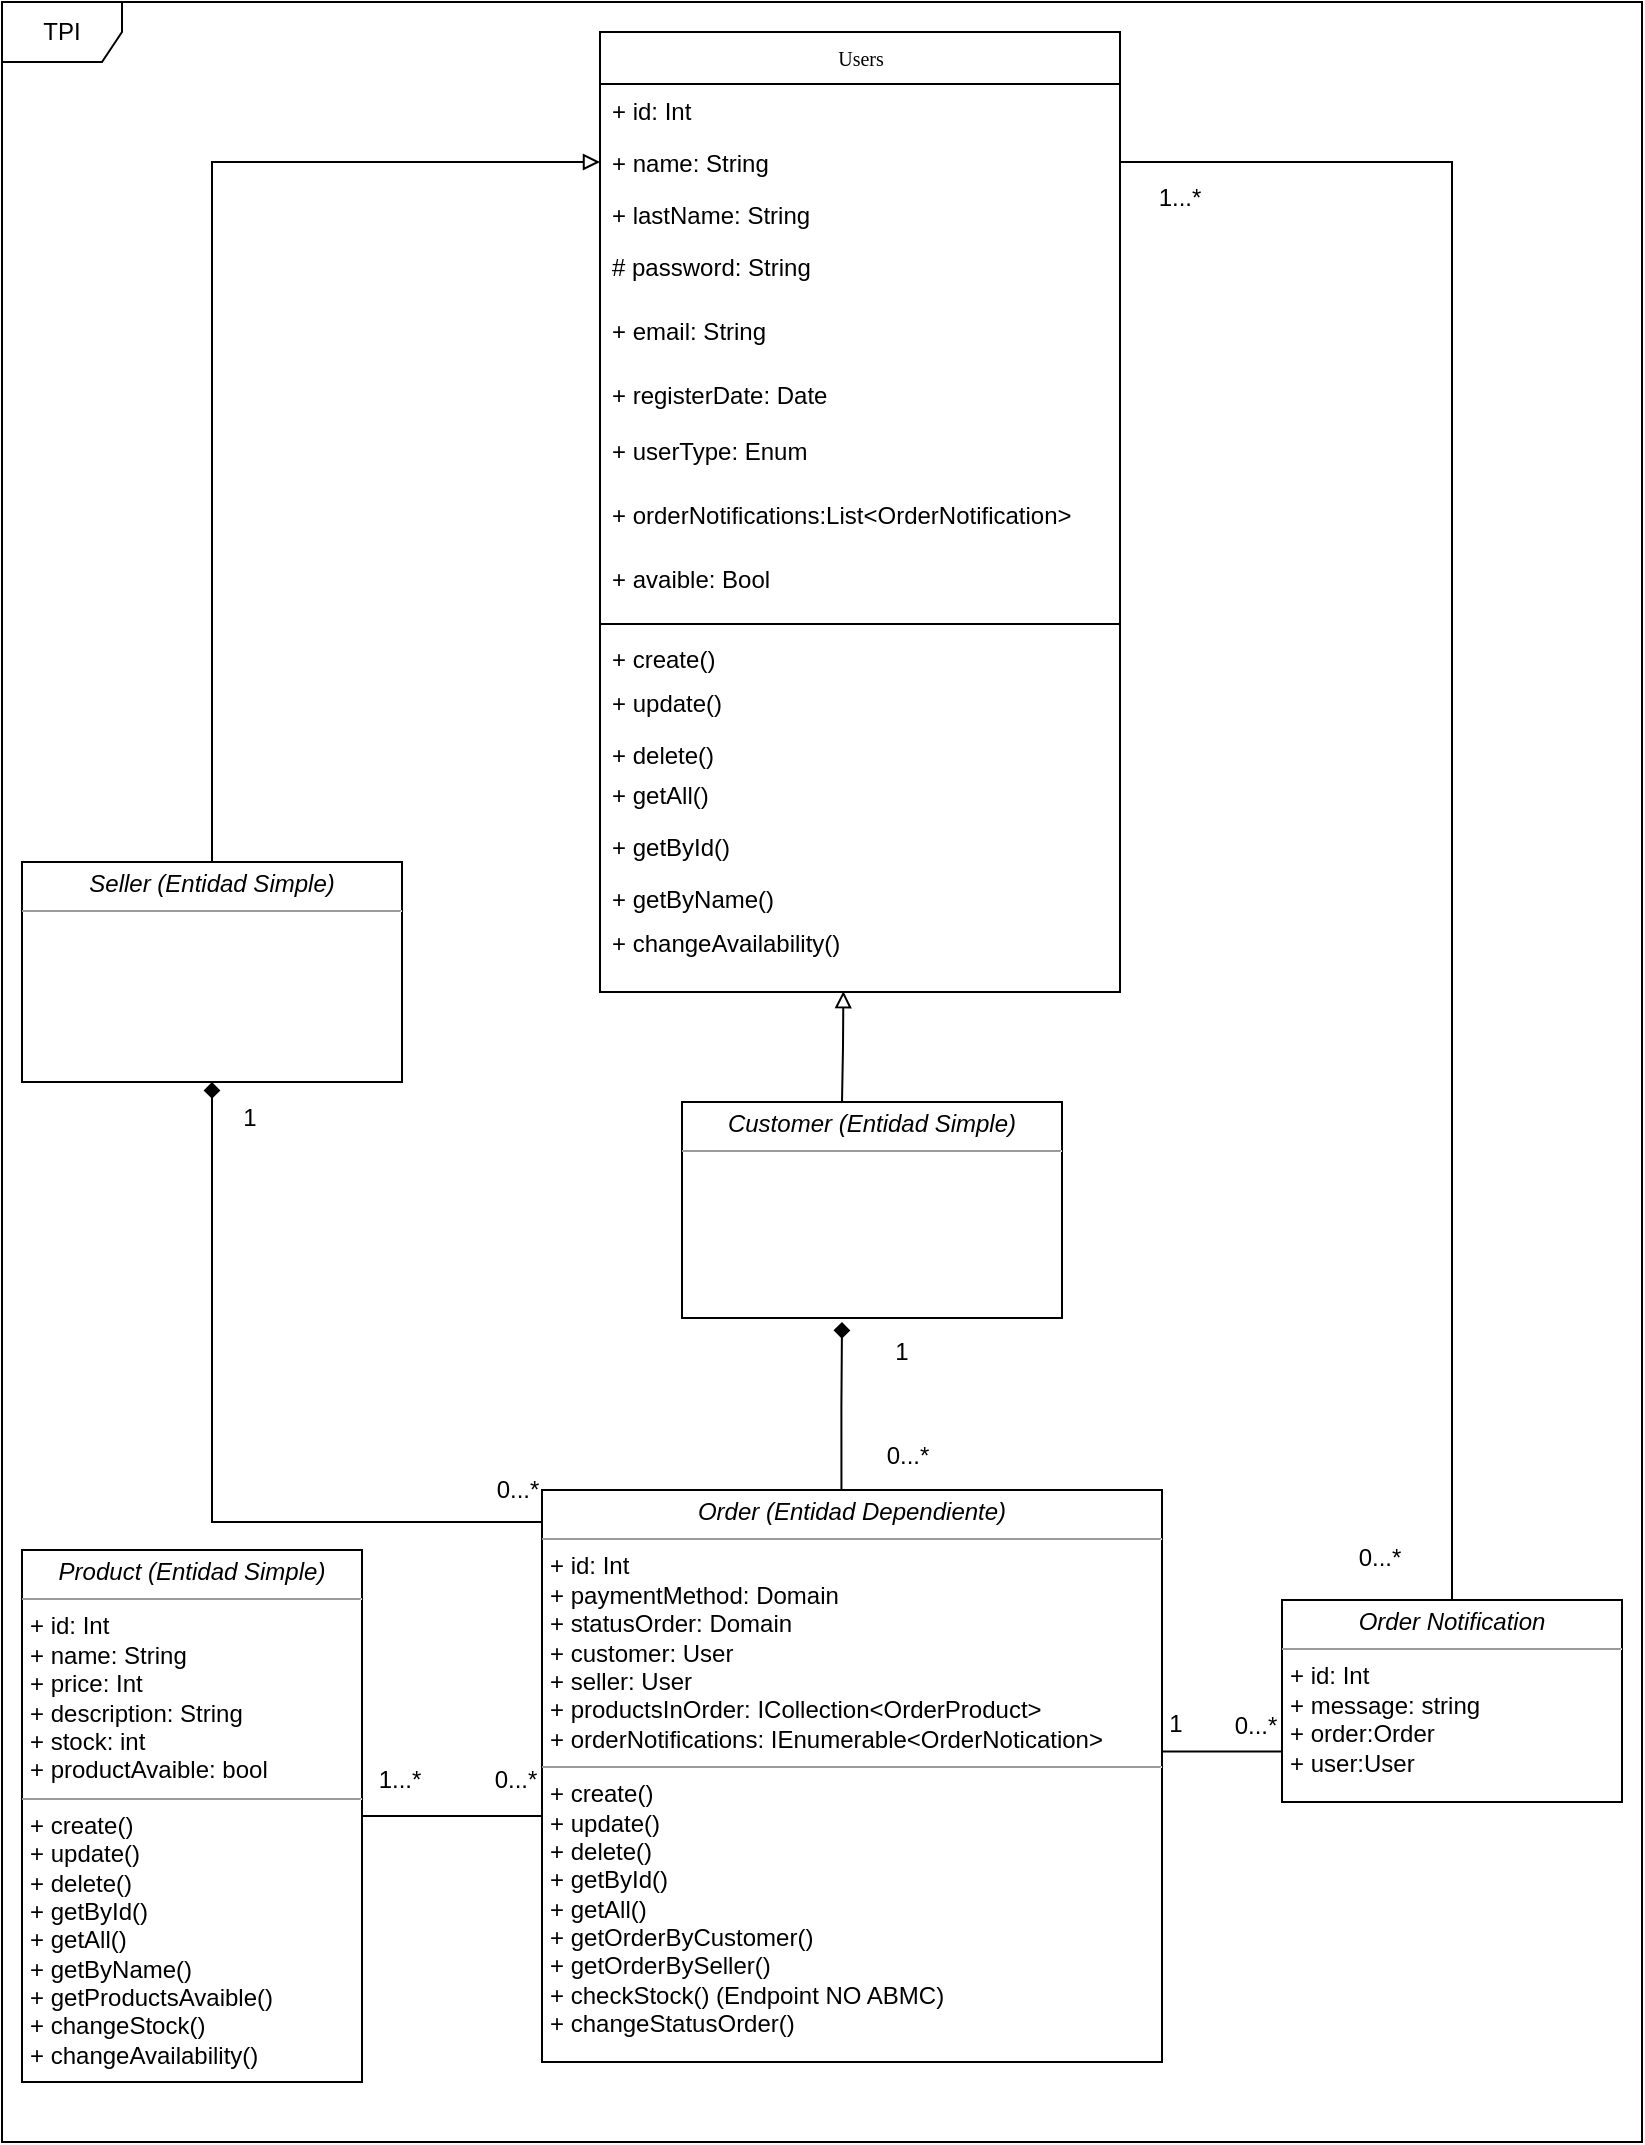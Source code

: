 <mxfile version="24.6.1" type="device">
  <diagram name="Page-1" id="c4acf3e9-155e-7222-9cf6-157b1a14988f">
    <mxGraphModel dx="2391" dy="1206" grid="1" gridSize="10" guides="1" tooltips="1" connect="1" arrows="1" fold="1" page="1" pageScale="1" pageWidth="850" pageHeight="1100" background="none" math="0" shadow="0">
      <root>
        <mxCell id="0" />
        <mxCell id="1" parent="0" />
        <mxCell id="17acba5748e5396b-1" value="TPI" style="shape=umlFrame;whiteSpace=wrap;html=1;rounded=0;shadow=0;comic=0;labelBackgroundColor=none;strokeWidth=1;fontFamily=Helvetica;fontSize=12;align=center;" parent="1" vertex="1">
          <mxGeometry x="20" y="10" width="820" height="1070" as="geometry" />
        </mxCell>
        <mxCell id="XFYohynig7mFa5CT0ISF-44" style="edgeStyle=orthogonalEdgeStyle;rounded=0;orthogonalLoop=1;jettySize=auto;html=1;entryX=1;entryY=0.5;entryDx=0;entryDy=0;endArrow=none;endFill=0;" parent="1" source="5d2195bd80daf111-10" target="XFYohynig7mFa5CT0ISF-5" edge="1">
          <mxGeometry relative="1" as="geometry" />
        </mxCell>
        <mxCell id="jsp0UhydSbKsRXGL9iif-2" value="" style="edgeStyle=orthogonalEdgeStyle;rounded=0;orthogonalLoop=1;jettySize=auto;html=1;exitX=0;exitY=0.75;exitDx=0;exitDy=0;startArrow=none;startFill=0;endArrow=none;endFill=0;entryX=0.996;entryY=0.595;entryDx=0;entryDy=0;entryPerimeter=0;" parent="1" source="5d2195bd80daf111-10" target="XFYohynig7mFa5CT0ISF-29" edge="1">
          <mxGeometry relative="1" as="geometry">
            <mxPoint x="570" y="625" as="targetPoint" />
            <Array as="points">
              <mxPoint x="578" y="885" />
            </Array>
          </mxGeometry>
        </mxCell>
        <mxCell id="5d2195bd80daf111-10" value="&lt;p style=&quot;margin:0px;margin-top:4px;text-align:center;&quot;&gt;&lt;i&gt;Order Notification&lt;/i&gt;&lt;/p&gt;&lt;hr size=&quot;1&quot;&gt;&lt;p style=&quot;margin:0px;margin-left:4px;&quot;&gt;+ id: Int&lt;br&gt;+ message: string&lt;/p&gt;&lt;p style=&quot;margin:0px;margin-left:4px;&quot;&gt;+ order:Order&lt;/p&gt;&lt;p style=&quot;margin:0px;margin-left:4px;&quot;&gt;+ user:User&lt;/p&gt;" style="verticalAlign=top;align=left;overflow=fill;fontSize=12;fontFamily=Helvetica;html=1;rounded=0;shadow=0;comic=0;labelBackgroundColor=none;strokeWidth=1" parent="1" vertex="1">
          <mxGeometry x="660" y="809" width="170" height="101" as="geometry" />
        </mxCell>
        <mxCell id="XFYohynig7mFa5CT0ISF-3" value="Users" style="swimlane;html=1;fontStyle=0;childLayout=stackLayout;horizontal=1;startSize=26;fillColor=none;horizontalStack=0;resizeParent=1;resizeLast=0;collapsible=1;marginBottom=0;swimlaneFillColor=#ffffff;rounded=0;shadow=0;comic=0;labelBackgroundColor=none;strokeWidth=1;fontFamily=Verdana;fontSize=10;align=center;" parent="1" vertex="1">
          <mxGeometry x="319" y="25" width="260" height="480" as="geometry">
            <mxRectangle x="60" y="275" width="90" height="30" as="alternateBounds" />
          </mxGeometry>
        </mxCell>
        <mxCell id="XFYohynig7mFa5CT0ISF-4" value="+ id: Int" style="text;html=1;strokeColor=none;fillColor=none;align=left;verticalAlign=top;spacingLeft=4;spacingRight=4;whiteSpace=wrap;overflow=hidden;rotatable=0;points=[[0,0.5],[1,0.5]];portConstraint=eastwest;" parent="XFYohynig7mFa5CT0ISF-3" vertex="1">
          <mxGeometry y="26" width="260" height="26" as="geometry" />
        </mxCell>
        <mxCell id="XFYohynig7mFa5CT0ISF-5" value="+ name: String" style="text;html=1;strokeColor=none;fillColor=none;align=left;verticalAlign=top;spacingLeft=4;spacingRight=4;whiteSpace=wrap;overflow=hidden;rotatable=0;points=[[0,0.5],[1,0.5]];portConstraint=eastwest;" parent="XFYohynig7mFa5CT0ISF-3" vertex="1">
          <mxGeometry y="52" width="260" height="26" as="geometry" />
        </mxCell>
        <mxCell id="IoTfCXV2XwzDxXj5s8rs-1" value="+ lastName: String" style="text;html=1;strokeColor=none;fillColor=none;align=left;verticalAlign=top;spacingLeft=4;spacingRight=4;whiteSpace=wrap;overflow=hidden;rotatable=0;points=[[0,0.5],[1,0.5]];portConstraint=eastwest;" vertex="1" parent="XFYohynig7mFa5CT0ISF-3">
          <mxGeometry y="78" width="260" height="26" as="geometry" />
        </mxCell>
        <mxCell id="XFYohynig7mFa5CT0ISF-6" value="# password: String&lt;div&gt;&lt;br&gt;&lt;/div&gt;&lt;div&gt;&lt;br&gt;&lt;/div&gt;" style="text;html=1;strokeColor=none;fillColor=none;align=left;verticalAlign=top;spacingLeft=4;spacingRight=4;whiteSpace=wrap;overflow=hidden;rotatable=0;points=[[0,0.5],[1,0.5]];portConstraint=eastwest;" parent="XFYohynig7mFa5CT0ISF-3" vertex="1">
          <mxGeometry y="104" width="260" height="32" as="geometry" />
        </mxCell>
        <mxCell id="XFYohynig7mFa5CT0ISF-7" value="+ email: String&lt;div&gt;&lt;br&gt;&lt;/div&gt;" style="text;html=1;strokeColor=none;fillColor=none;align=left;verticalAlign=top;spacingLeft=4;spacingRight=4;whiteSpace=wrap;overflow=hidden;rotatable=0;points=[[0,0.5],[1,0.5]];portConstraint=eastwest;" parent="XFYohynig7mFa5CT0ISF-3" vertex="1">
          <mxGeometry y="136" width="260" height="32" as="geometry" />
        </mxCell>
        <mxCell id="XFYohynig7mFa5CT0ISF-20" value="+ registerDate: Date" style="text;html=1;strokeColor=none;fillColor=none;align=left;verticalAlign=top;spacingLeft=4;spacingRight=4;whiteSpace=wrap;overflow=hidden;rotatable=0;points=[[0,0.5],[1,0.5]];portConstraint=eastwest;" parent="XFYohynig7mFa5CT0ISF-3" vertex="1">
          <mxGeometry y="168" width="260" height="28" as="geometry" />
        </mxCell>
        <mxCell id="6RFQoEvNo_iqdFWF3ZfG-8" value="&lt;div&gt;+ userType: Enum&lt;br&gt;&lt;/div&gt;" style="text;html=1;strokeColor=none;fillColor=none;align=left;verticalAlign=top;spacingLeft=4;spacingRight=4;whiteSpace=wrap;overflow=hidden;rotatable=0;points=[[0,0.5],[1,0.5]];portConstraint=eastwest;" parent="XFYohynig7mFa5CT0ISF-3" vertex="1">
          <mxGeometry y="196" width="260" height="32" as="geometry" />
        </mxCell>
        <mxCell id="cownwfnLNLmknk8kCKtv-10" value="&lt;div&gt;+ orderNotifications:List&amp;lt;OrderNotification&amp;gt;&lt;br&gt;&lt;/div&gt;" style="text;html=1;strokeColor=none;fillColor=none;align=left;verticalAlign=top;spacingLeft=4;spacingRight=4;whiteSpace=wrap;overflow=hidden;rotatable=0;points=[[0,0.5],[1,0.5]];portConstraint=eastwest;" parent="XFYohynig7mFa5CT0ISF-3" vertex="1">
          <mxGeometry y="228" width="260" height="32" as="geometry" />
        </mxCell>
        <mxCell id="IoTfCXV2XwzDxXj5s8rs-2" value="&lt;div&gt;+ avaible: Bool&lt;br&gt;&lt;/div&gt;&lt;div&gt;&lt;br&gt;&lt;/div&gt;" style="text;html=1;strokeColor=none;fillColor=none;align=left;verticalAlign=top;spacingLeft=4;spacingRight=4;whiteSpace=wrap;overflow=hidden;rotatable=0;points=[[0,0.5],[1,0.5]];portConstraint=eastwest;" vertex="1" parent="XFYohynig7mFa5CT0ISF-3">
          <mxGeometry y="260" width="260" height="32" as="geometry" />
        </mxCell>
        <mxCell id="cownwfnLNLmknk8kCKtv-8" value="" style="line;strokeWidth=1;fillColor=none;align=left;verticalAlign=middle;spacingTop=-1;spacingLeft=3;spacingRight=3;rotatable=0;labelPosition=right;points=[];portConstraint=eastwest;strokeColor=inherit;" parent="XFYohynig7mFa5CT0ISF-3" vertex="1">
          <mxGeometry y="292" width="260" height="8" as="geometry" />
        </mxCell>
        <mxCell id="cownwfnLNLmknk8kCKtv-14" value="&lt;div&gt;+ create()&lt;/div&gt;" style="text;html=1;strokeColor=none;fillColor=none;align=left;verticalAlign=top;spacingLeft=4;spacingRight=4;whiteSpace=wrap;overflow=hidden;rotatable=0;points=[[0,0.5],[1,0.5]];portConstraint=eastwest;" parent="XFYohynig7mFa5CT0ISF-3" vertex="1">
          <mxGeometry y="300" width="260" height="22" as="geometry" />
        </mxCell>
        <mxCell id="cownwfnLNLmknk8kCKtv-12" value="&lt;div&gt;+ update()&lt;/div&gt;" style="text;html=1;strokeColor=none;fillColor=none;align=left;verticalAlign=top;spacingLeft=4;spacingRight=4;whiteSpace=wrap;overflow=hidden;rotatable=0;points=[[0,0.5],[1,0.5]];portConstraint=eastwest;" parent="XFYohynig7mFa5CT0ISF-3" vertex="1">
          <mxGeometry y="322" width="260" height="26" as="geometry" />
        </mxCell>
        <mxCell id="cownwfnLNLmknk8kCKtv-13" value="&lt;div&gt;+ delete()&lt;/div&gt;" style="text;html=1;strokeColor=none;fillColor=none;align=left;verticalAlign=top;spacingLeft=4;spacingRight=4;whiteSpace=wrap;overflow=hidden;rotatable=0;points=[[0,0.5],[1,0.5]];portConstraint=eastwest;" parent="XFYohynig7mFa5CT0ISF-3" vertex="1">
          <mxGeometry y="348" width="260" height="20" as="geometry" />
        </mxCell>
        <mxCell id="6RFQoEvNo_iqdFWF3ZfG-9" value="&lt;div&gt;+ getAll()&lt;/div&gt;" style="text;html=1;strokeColor=none;fillColor=none;align=left;verticalAlign=top;spacingLeft=4;spacingRight=4;whiteSpace=wrap;overflow=hidden;rotatable=0;points=[[0,0.5],[1,0.5]];portConstraint=eastwest;" parent="XFYohynig7mFa5CT0ISF-3" vertex="1">
          <mxGeometry y="368" width="260" height="26" as="geometry" />
        </mxCell>
        <mxCell id="cownwfnLNLmknk8kCKtv-11" value="&lt;div&gt;+ getById()&lt;/div&gt;" style="text;html=1;strokeColor=none;fillColor=none;align=left;verticalAlign=top;spacingLeft=4;spacingRight=4;whiteSpace=wrap;overflow=hidden;rotatable=0;points=[[0,0.5],[1,0.5]];portConstraint=eastwest;" parent="XFYohynig7mFa5CT0ISF-3" vertex="1">
          <mxGeometry y="394" width="260" height="26" as="geometry" />
        </mxCell>
        <mxCell id="IoTfCXV2XwzDxXj5s8rs-3" value="&lt;div&gt;+ getByName()&lt;/div&gt;" style="text;html=1;strokeColor=none;fillColor=none;align=left;verticalAlign=top;spacingLeft=4;spacingRight=4;whiteSpace=wrap;overflow=hidden;rotatable=0;points=[[0,0.5],[1,0.5]];portConstraint=eastwest;" vertex="1" parent="XFYohynig7mFa5CT0ISF-3">
          <mxGeometry y="420" width="260" height="22" as="geometry" />
        </mxCell>
        <mxCell id="IoTfCXV2XwzDxXj5s8rs-4" value="&lt;div&gt;+ changeAvailability()&lt;/div&gt;" style="text;html=1;strokeColor=none;fillColor=none;align=left;verticalAlign=top;spacingLeft=4;spacingRight=4;whiteSpace=wrap;overflow=hidden;rotatable=0;points=[[0,0.5],[1,0.5]];portConstraint=eastwest;" vertex="1" parent="XFYohynig7mFa5CT0ISF-3">
          <mxGeometry y="442" width="260" height="38" as="geometry" />
        </mxCell>
        <mxCell id="XFYohynig7mFa5CT0ISF-9" value="&lt;p style=&quot;margin:0px;margin-top:4px;text-align:center;&quot;&gt;&lt;i&gt;Customer (Entidad Simple)&lt;/i&gt;&lt;br&gt;&lt;/p&gt;&lt;hr size=&quot;1&quot;&gt;&lt;p style=&quot;margin: 0px 0px 0px 4px;&quot;&gt;&lt;br&gt;&lt;/p&gt;" style="verticalAlign=top;align=left;overflow=fill;fontSize=12;fontFamily=Helvetica;html=1;rounded=0;shadow=0;comic=0;labelBackgroundColor=none;strokeWidth=1" parent="1" vertex="1">
          <mxGeometry x="360" y="560" width="190" height="108" as="geometry" />
        </mxCell>
        <mxCell id="XFYohynig7mFa5CT0ISF-13" value="&lt;p style=&quot;margin:0px;margin-top:4px;text-align:center;&quot;&gt;&lt;i&gt;Seller (Entidad Simple)&lt;/i&gt;&lt;/p&gt;&lt;hr size=&quot;1&quot;&gt;&lt;p style=&quot;margin:0px;margin-left:4px;&quot;&gt;&lt;br&gt;&lt;/p&gt;" style="verticalAlign=top;align=left;overflow=fill;fontSize=12;fontFamily=Helvetica;html=1;rounded=0;shadow=0;comic=0;labelBackgroundColor=none;strokeWidth=1" parent="1" vertex="1">
          <mxGeometry x="30" y="440" width="190" height="110" as="geometry" />
        </mxCell>
        <mxCell id="XFYohynig7mFa5CT0ISF-14" style="edgeStyle=orthogonalEdgeStyle;rounded=0;orthogonalLoop=1;jettySize=auto;html=1;entryX=0;entryY=0.5;entryDx=0;entryDy=0;endArrow=block;endFill=0;" parent="1" source="XFYohynig7mFa5CT0ISF-13" target="XFYohynig7mFa5CT0ISF-5" edge="1">
          <mxGeometry relative="1" as="geometry" />
        </mxCell>
        <mxCell id="XFYohynig7mFa5CT0ISF-31" style="edgeStyle=orthogonalEdgeStyle;rounded=0;orthogonalLoop=1;jettySize=auto;html=1;entryX=1;entryY=0.5;entryDx=0;entryDy=0;endArrow=none;endFill=0;exitX=0.005;exitY=0.593;exitDx=0;exitDy=0;exitPerimeter=0;" parent="1" source="XFYohynig7mFa5CT0ISF-29" target="XFYohynig7mFa5CT0ISF-30" edge="1">
          <mxGeometry relative="1" as="geometry">
            <mxPoint x="365" y="900" as="sourcePoint" />
            <mxPoint x="212.38" y="630.004" as="targetPoint" />
            <Array as="points">
              <mxPoint x="327" y="918" />
            </Array>
          </mxGeometry>
        </mxCell>
        <mxCell id="XFYohynig7mFa5CT0ISF-43" value="" style="edgeStyle=orthogonalEdgeStyle;rounded=0;orthogonalLoop=1;jettySize=auto;html=1;endArrow=diamond;endFill=1;exitX=0.483;exitY=0.004;exitDx=0;exitDy=0;exitPerimeter=0;" parent="1" source="XFYohynig7mFa5CT0ISF-29" edge="1">
          <mxGeometry relative="1" as="geometry">
            <Array as="points" />
            <mxPoint x="440" y="670" as="targetPoint" />
          </mxGeometry>
        </mxCell>
        <mxCell id="XFYohynig7mFa5CT0ISF-29" value="&lt;p style=&quot;margin:0px;margin-top:4px;text-align:center;&quot;&gt;&lt;i&gt;Order (Entidad Dependiente)&lt;/i&gt;&lt;/p&gt;&lt;hr size=&quot;1&quot;&gt;&lt;p style=&quot;margin:0px;margin-left:4px;&quot;&gt;+ id: Int&lt;br&gt;&lt;/p&gt;&lt;p style=&quot;margin:0px;margin-left:4px;&quot;&gt;+ paymentMethod:&amp;nbsp;&lt;span style=&quot;text-wrap: wrap; background-color: initial;&quot;&gt;Domain&lt;/span&gt;&lt;/p&gt;&lt;p style=&quot;margin:0px;margin-left:4px;&quot;&gt;+ statusOrder:&amp;nbsp;&lt;span style=&quot;text-wrap: wrap; background-color: initial;&quot;&gt;Domain&lt;/span&gt;&lt;/p&gt;&lt;p style=&quot;margin:0px;margin-left:4px;&quot;&gt;&lt;span style=&quot;text-wrap: wrap; background-color: initial;&quot;&gt;+ customer: User&lt;/span&gt;&lt;/p&gt;&lt;p style=&quot;margin:0px;margin-left:4px;&quot;&gt;&lt;span style=&quot;background-color: initial; text-wrap: wrap;&quot;&gt;+ seller: User&lt;/span&gt;&lt;br&gt;&lt;/p&gt;&lt;p style=&quot;margin:0px;margin-left:4px;&quot;&gt;&lt;span style=&quot;background-color: initial; text-wrap: wrap;&quot;&gt;+ productsInOrder: ICollection&amp;lt;OrderProduct&amp;gt;&lt;/span&gt;&lt;/p&gt;&lt;p style=&quot;margin:0px;margin-left:4px;&quot;&gt;&lt;span style=&quot;background-color: initial; text-wrap: wrap;&quot;&gt;+ orderNotifications: IEnumerable&amp;lt;OrderNotication&amp;gt;&lt;/span&gt;&lt;/p&gt;&lt;hr size=&quot;1&quot;&gt;&lt;p style=&quot;margin:0px;margin-left:4px;&quot;&gt;+ create()&lt;br&gt;&lt;/p&gt;&lt;p style=&quot;margin:0px;margin-left:4px;&quot;&gt;+ update()&lt;/p&gt;&lt;p style=&quot;margin:0px;margin-left:4px;&quot;&gt;+ delete()&lt;/p&gt;&lt;p style=&quot;margin:0px;margin-left:4px;&quot;&gt;+ getById()&lt;/p&gt;&lt;p style=&quot;margin:0px;margin-left:4px;&quot;&gt;+ getAll()&lt;/p&gt;&lt;p style=&quot;margin:0px;margin-left:4px;&quot;&gt;+ getOrderByCustomer()&lt;/p&gt;&lt;p style=&quot;margin:0px;margin-left:4px;&quot;&gt;+ getOrderBySeller()&lt;/p&gt;&lt;p style=&quot;margin:0px;margin-left:4px;&quot;&gt;+ checkStock() (Endpoint NO ABMC)&lt;/p&gt;&lt;p style=&quot;margin:0px;margin-left:4px;&quot;&gt;+ changeStatusOrder()&lt;br&gt;&lt;/p&gt;&lt;p style=&quot;margin:0px;margin-left:4px;&quot;&gt;&lt;br&gt;&lt;/p&gt;" style="verticalAlign=top;align=left;overflow=fill;fontSize=12;fontFamily=Helvetica;html=1;rounded=0;shadow=0;comic=0;labelBackgroundColor=none;strokeWidth=1" parent="1" vertex="1">
          <mxGeometry x="290" y="754" width="310" height="286" as="geometry" />
        </mxCell>
        <mxCell id="XFYohynig7mFa5CT0ISF-39" value="" style="edgeStyle=orthogonalEdgeStyle;rounded=0;orthogonalLoop=1;jettySize=auto;html=1;endArrow=diamond;endFill=1;startArrow=none;startFill=0;" parent="1" target="XFYohynig7mFa5CT0ISF-13" edge="1">
          <mxGeometry relative="1" as="geometry">
            <Array as="points">
              <mxPoint x="125" y="770" />
            </Array>
            <mxPoint x="290" y="770" as="sourcePoint" />
          </mxGeometry>
        </mxCell>
        <mxCell id="XFYohynig7mFa5CT0ISF-30" value="&lt;p style=&quot;margin:0px;margin-top:4px;text-align:center;&quot;&gt;&lt;i&gt;Product (Entidad Simple)&lt;/i&gt;&lt;/p&gt;&lt;hr size=&quot;1&quot;&gt;&lt;p style=&quot;margin:0px;margin-left:4px;&quot;&gt;+ id: Int&lt;br&gt;+ name:&amp;nbsp;&lt;span style=&quot;text-wrap: wrap; background-color: initial;&quot;&gt;String&lt;/span&gt;&lt;/p&gt;&lt;p style=&quot;margin:0px;margin-left:4px;&quot;&gt;+ price: Int&lt;/p&gt;&lt;p style=&quot;margin:0px;margin-left:4px;&quot;&gt;+ description: String&lt;/p&gt;&lt;p style=&quot;margin:0px;margin-left:4px;&quot;&gt;+ stock: int&lt;/p&gt;&lt;p style=&quot;margin:0px;margin-left:4px;&quot;&gt;+ productAvaible: bool&lt;/p&gt;&lt;hr size=&quot;1&quot;&gt;&lt;p style=&quot;margin: 0px 0px 0px 4px;&quot;&gt;+ create()&lt;br&gt;&lt;/p&gt;&lt;p style=&quot;margin: 0px 0px 0px 4px;&quot;&gt;+&amp;nbsp;&lt;span style=&quot;background-color: initial;&quot;&gt;update()&lt;/span&gt;&lt;/p&gt;&lt;p style=&quot;margin: 0px 0px 0px 4px;&quot;&gt;+ delete()&lt;/p&gt;&lt;p style=&quot;margin: 0px 0px 0px 4px;&quot;&gt;+ getById()&lt;/p&gt;&lt;p style=&quot;margin: 0px 0px 0px 4px;&quot;&gt;+ getAll()&lt;br&gt;&lt;/p&gt;&lt;p style=&quot;margin: 0px 0px 0px 4px;&quot;&gt;+&amp;nbsp;&lt;span style=&quot;background-color: initial;&quot;&gt;getByName()&lt;/span&gt;&lt;/p&gt;&lt;p style=&quot;margin: 0px 0px 0px 4px;&quot;&gt;+ getProductsAvaible()&lt;br&gt;&lt;/p&gt;&lt;p style=&quot;margin: 0px 0px 0px 4px;&quot;&gt;+ changeStock()&lt;/p&gt;&lt;p style=&quot;margin: 0px 0px 0px 4px;&quot;&gt;+ changeAvailability()&lt;/p&gt;" style="verticalAlign=top;align=left;overflow=fill;fontSize=12;fontFamily=Helvetica;html=1;rounded=0;shadow=0;comic=0;labelBackgroundColor=none;strokeWidth=1" parent="1" vertex="1">
          <mxGeometry x="30" y="784" width="170" height="266" as="geometry" />
        </mxCell>
        <mxCell id="XFYohynig7mFa5CT0ISF-48" value="1" style="text;html=1;align=center;verticalAlign=middle;whiteSpace=wrap;rounded=0;" parent="1" vertex="1">
          <mxGeometry x="114" y="553" width="60" height="30" as="geometry" />
        </mxCell>
        <mxCell id="XFYohynig7mFa5CT0ISF-50" value="1" style="text;html=1;align=center;verticalAlign=middle;whiteSpace=wrap;rounded=0;" parent="1" vertex="1">
          <mxGeometry x="440" y="670" width="60" height="30" as="geometry" />
        </mxCell>
        <mxCell id="XFYohynig7mFa5CT0ISF-51" value="0...*" style="text;html=1;align=center;verticalAlign=middle;whiteSpace=wrap;rounded=0;" parent="1" vertex="1">
          <mxGeometry x="443" y="723.5" width="60" height="27" as="geometry" />
        </mxCell>
        <mxCell id="XFYohynig7mFa5CT0ISF-52" value="1&lt;span style=&quot;background-color: initial;&quot;&gt;...*&lt;/span&gt;" style="text;html=1;align=center;verticalAlign=middle;whiteSpace=wrap;rounded=0;" parent="1" vertex="1">
          <mxGeometry x="189" y="884" width="60" height="30" as="geometry" />
        </mxCell>
        <mxCell id="XFYohynig7mFa5CT0ISF-53" value="0...*" style="text;html=1;align=center;verticalAlign=middle;whiteSpace=wrap;rounded=0;" parent="1" vertex="1">
          <mxGeometry x="247" y="884" width="60" height="30" as="geometry" />
        </mxCell>
        <mxCell id="XFYohynig7mFa5CT0ISF-54" value="1" style="text;html=1;align=center;verticalAlign=middle;whiteSpace=wrap;rounded=0;" parent="1" vertex="1">
          <mxGeometry x="577" y="857" width="60" height="27" as="geometry" />
        </mxCell>
        <mxCell id="XFYohynig7mFa5CT0ISF-55" value="0...*" style="text;html=1;align=center;verticalAlign=middle;whiteSpace=wrap;rounded=0;" parent="1" vertex="1">
          <mxGeometry x="617" y="858" width="60" height="27" as="geometry" />
        </mxCell>
        <mxCell id="XFYohynig7mFa5CT0ISF-56" value="1...*" style="text;html=1;align=center;verticalAlign=middle;whiteSpace=wrap;rounded=0;" parent="1" vertex="1">
          <mxGeometry x="579" y="93" width="60" height="30" as="geometry" />
        </mxCell>
        <mxCell id="XFYohynig7mFa5CT0ISF-57" value="0&lt;span style=&quot;background-color: initial;&quot;&gt;...*&lt;/span&gt;" style="text;html=1;align=center;verticalAlign=middle;whiteSpace=wrap;rounded=0;" parent="1" vertex="1">
          <mxGeometry x="684" y="773" width="50" height="30" as="geometry" />
        </mxCell>
        <mxCell id="pAiIFR6fvQ3Y8HYFRjUv-5" value="0...*" style="text;html=1;align=center;verticalAlign=middle;whiteSpace=wrap;rounded=0;" parent="1" vertex="1">
          <mxGeometry x="248" y="740.5" width="60" height="27" as="geometry" />
        </mxCell>
        <mxCell id="6RFQoEvNo_iqdFWF3ZfG-7" style="edgeStyle=orthogonalEdgeStyle;rounded=0;orthogonalLoop=1;jettySize=auto;html=1;endArrow=block;endFill=0;entryX=0.468;entryY=0.989;entryDx=0;entryDy=0;entryPerimeter=0;" parent="1" edge="1" target="IoTfCXV2XwzDxXj5s8rs-4">
          <mxGeometry relative="1" as="geometry">
            <mxPoint x="440" y="560" as="sourcePoint" />
            <mxPoint x="440" y="510" as="targetPoint" />
          </mxGeometry>
        </mxCell>
      </root>
    </mxGraphModel>
  </diagram>
</mxfile>
